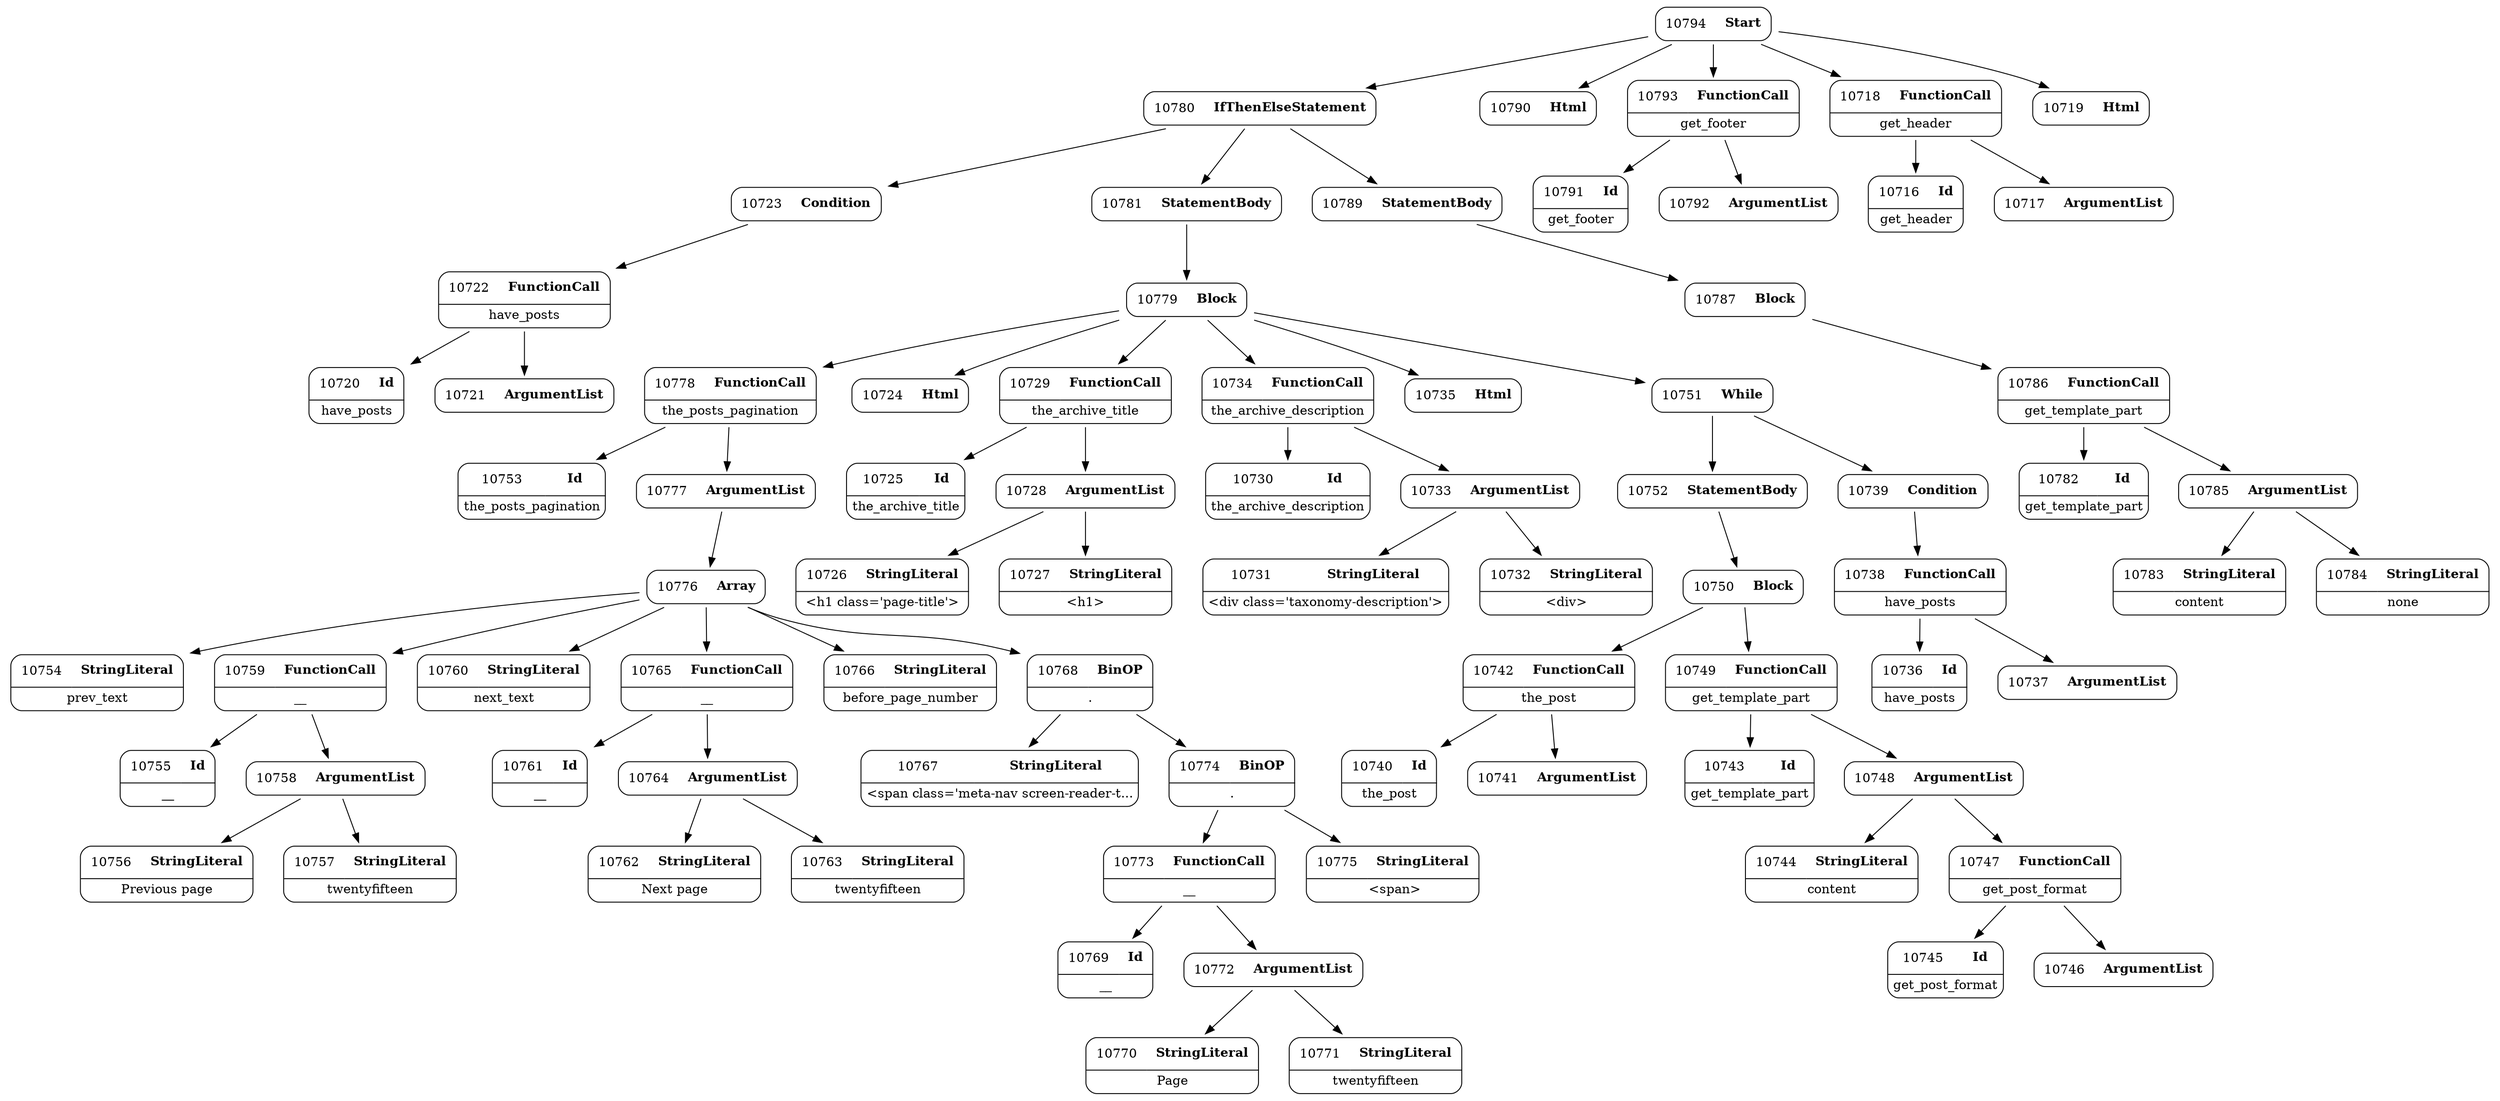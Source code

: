 digraph ast {
node [shape=none];
10752 [label=<<TABLE border='1' cellspacing='0' cellpadding='10' style='rounded' ><TR><TD border='0'>10752</TD><TD border='0'><B>StatementBody</B></TD></TR></TABLE>>];
10752 -> 10750 [weight=2];
10753 [label=<<TABLE border='1' cellspacing='0' cellpadding='10' style='rounded' ><TR><TD border='0'>10753</TD><TD border='0'><B>Id</B></TD></TR><HR/><TR><TD border='0' cellpadding='5' colspan='2'>the_posts_pagination</TD></TR></TABLE>>];
10754 [label=<<TABLE border='1' cellspacing='0' cellpadding='10' style='rounded' ><TR><TD border='0'>10754</TD><TD border='0'><B>StringLiteral</B></TD></TR><HR/><TR><TD border='0' cellpadding='5' colspan='2'>prev_text</TD></TR></TABLE>>];
10755 [label=<<TABLE border='1' cellspacing='0' cellpadding='10' style='rounded' ><TR><TD border='0'>10755</TD><TD border='0'><B>Id</B></TD></TR><HR/><TR><TD border='0' cellpadding='5' colspan='2'>__</TD></TR></TABLE>>];
10756 [label=<<TABLE border='1' cellspacing='0' cellpadding='10' style='rounded' ><TR><TD border='0'>10756</TD><TD border='0'><B>StringLiteral</B></TD></TR><HR/><TR><TD border='0' cellpadding='5' colspan='2'>Previous page</TD></TR></TABLE>>];
10757 [label=<<TABLE border='1' cellspacing='0' cellpadding='10' style='rounded' ><TR><TD border='0'>10757</TD><TD border='0'><B>StringLiteral</B></TD></TR><HR/><TR><TD border='0' cellpadding='5' colspan='2'>twentyfifteen</TD></TR></TABLE>>];
10758 [label=<<TABLE border='1' cellspacing='0' cellpadding='10' style='rounded' ><TR><TD border='0'>10758</TD><TD border='0'><B>ArgumentList</B></TD></TR></TABLE>>];
10758 -> 10756 [weight=2];
10758 -> 10757 [weight=2];
10759 [label=<<TABLE border='1' cellspacing='0' cellpadding='10' style='rounded' ><TR><TD border='0'>10759</TD><TD border='0'><B>FunctionCall</B></TD></TR><HR/><TR><TD border='0' cellpadding='5' colspan='2'>__</TD></TR></TABLE>>];
10759 -> 10755 [weight=2];
10759 -> 10758 [weight=2];
10760 [label=<<TABLE border='1' cellspacing='0' cellpadding='10' style='rounded' ><TR><TD border='0'>10760</TD><TD border='0'><B>StringLiteral</B></TD></TR><HR/><TR><TD border='0' cellpadding='5' colspan='2'>next_text</TD></TR></TABLE>>];
10761 [label=<<TABLE border='1' cellspacing='0' cellpadding='10' style='rounded' ><TR><TD border='0'>10761</TD><TD border='0'><B>Id</B></TD></TR><HR/><TR><TD border='0' cellpadding='5' colspan='2'>__</TD></TR></TABLE>>];
10762 [label=<<TABLE border='1' cellspacing='0' cellpadding='10' style='rounded' ><TR><TD border='0'>10762</TD><TD border='0'><B>StringLiteral</B></TD></TR><HR/><TR><TD border='0' cellpadding='5' colspan='2'>Next page</TD></TR></TABLE>>];
10763 [label=<<TABLE border='1' cellspacing='0' cellpadding='10' style='rounded' ><TR><TD border='0'>10763</TD><TD border='0'><B>StringLiteral</B></TD></TR><HR/><TR><TD border='0' cellpadding='5' colspan='2'>twentyfifteen</TD></TR></TABLE>>];
10764 [label=<<TABLE border='1' cellspacing='0' cellpadding='10' style='rounded' ><TR><TD border='0'>10764</TD><TD border='0'><B>ArgumentList</B></TD></TR></TABLE>>];
10764 -> 10762 [weight=2];
10764 -> 10763 [weight=2];
10765 [label=<<TABLE border='1' cellspacing='0' cellpadding='10' style='rounded' ><TR><TD border='0'>10765</TD><TD border='0'><B>FunctionCall</B></TD></TR><HR/><TR><TD border='0' cellpadding='5' colspan='2'>__</TD></TR></TABLE>>];
10765 -> 10761 [weight=2];
10765 -> 10764 [weight=2];
10766 [label=<<TABLE border='1' cellspacing='0' cellpadding='10' style='rounded' ><TR><TD border='0'>10766</TD><TD border='0'><B>StringLiteral</B></TD></TR><HR/><TR><TD border='0' cellpadding='5' colspan='2'>before_page_number</TD></TR></TABLE>>];
10767 [label=<<TABLE border='1' cellspacing='0' cellpadding='10' style='rounded' ><TR><TD border='0'>10767</TD><TD border='0'><B>StringLiteral</B></TD></TR><HR/><TR><TD border='0' cellpadding='5' colspan='2'>&lt;span class='meta-nav screen-reader-t...</TD></TR></TABLE>>];
10768 [label=<<TABLE border='1' cellspacing='0' cellpadding='10' style='rounded' ><TR><TD border='0'>10768</TD><TD border='0'><B>BinOP</B></TD></TR><HR/><TR><TD border='0' cellpadding='5' colspan='2'>.</TD></TR></TABLE>>];
10768 -> 10767 [weight=2];
10768 -> 10774 [weight=2];
10769 [label=<<TABLE border='1' cellspacing='0' cellpadding='10' style='rounded' ><TR><TD border='0'>10769</TD><TD border='0'><B>Id</B></TD></TR><HR/><TR><TD border='0' cellpadding='5' colspan='2'>__</TD></TR></TABLE>>];
10770 [label=<<TABLE border='1' cellspacing='0' cellpadding='10' style='rounded' ><TR><TD border='0'>10770</TD><TD border='0'><B>StringLiteral</B></TD></TR><HR/><TR><TD border='0' cellpadding='5' colspan='2'>Page</TD></TR></TABLE>>];
10771 [label=<<TABLE border='1' cellspacing='0' cellpadding='10' style='rounded' ><TR><TD border='0'>10771</TD><TD border='0'><B>StringLiteral</B></TD></TR><HR/><TR><TD border='0' cellpadding='5' colspan='2'>twentyfifteen</TD></TR></TABLE>>];
10772 [label=<<TABLE border='1' cellspacing='0' cellpadding='10' style='rounded' ><TR><TD border='0'>10772</TD><TD border='0'><B>ArgumentList</B></TD></TR></TABLE>>];
10772 -> 10770 [weight=2];
10772 -> 10771 [weight=2];
10773 [label=<<TABLE border='1' cellspacing='0' cellpadding='10' style='rounded' ><TR><TD border='0'>10773</TD><TD border='0'><B>FunctionCall</B></TD></TR><HR/><TR><TD border='0' cellpadding='5' colspan='2'>__</TD></TR></TABLE>>];
10773 -> 10769 [weight=2];
10773 -> 10772 [weight=2];
10774 [label=<<TABLE border='1' cellspacing='0' cellpadding='10' style='rounded' ><TR><TD border='0'>10774</TD><TD border='0'><B>BinOP</B></TD></TR><HR/><TR><TD border='0' cellpadding='5' colspan='2'>.</TD></TR></TABLE>>];
10774 -> 10773 [weight=2];
10774 -> 10775 [weight=2];
10775 [label=<<TABLE border='1' cellspacing='0' cellpadding='10' style='rounded' ><TR><TD border='0'>10775</TD><TD border='0'><B>StringLiteral</B></TD></TR><HR/><TR><TD border='0' cellpadding='5' colspan='2'> &lt;span&gt;</TD></TR></TABLE>>];
10776 [label=<<TABLE border='1' cellspacing='0' cellpadding='10' style='rounded' ><TR><TD border='0'>10776</TD><TD border='0'><B>Array</B></TD></TR></TABLE>>];
10776 -> 10754 [weight=2];
10776 -> 10759 [weight=2];
10776 -> 10760 [weight=2];
10776 -> 10765 [weight=2];
10776 -> 10766 [weight=2];
10776 -> 10768 [weight=2];
10777 [label=<<TABLE border='1' cellspacing='0' cellpadding='10' style='rounded' ><TR><TD border='0'>10777</TD><TD border='0'><B>ArgumentList</B></TD></TR></TABLE>>];
10777 -> 10776 [weight=2];
10778 [label=<<TABLE border='1' cellspacing='0' cellpadding='10' style='rounded' ><TR><TD border='0'>10778</TD><TD border='0'><B>FunctionCall</B></TD></TR><HR/><TR><TD border='0' cellpadding='5' colspan='2'>the_posts_pagination</TD></TR></TABLE>>];
10778 -> 10753 [weight=2];
10778 -> 10777 [weight=2];
10779 [label=<<TABLE border='1' cellspacing='0' cellpadding='10' style='rounded' ><TR><TD border='0'>10779</TD><TD border='0'><B>Block</B></TD></TR></TABLE>>];
10779 -> 10724 [weight=2];
10779 -> 10729 [weight=2];
10779 -> 10734 [weight=2];
10779 -> 10735 [weight=2];
10779 -> 10751 [weight=2];
10779 -> 10778 [weight=2];
10780 [label=<<TABLE border='1' cellspacing='0' cellpadding='10' style='rounded' ><TR><TD border='0'>10780</TD><TD border='0'><B>IfThenElseStatement</B></TD></TR></TABLE>>];
10780 -> 10723 [weight=2];
10780 -> 10781 [weight=2];
10780 -> 10789 [weight=2];
10781 [label=<<TABLE border='1' cellspacing='0' cellpadding='10' style='rounded' ><TR><TD border='0'>10781</TD><TD border='0'><B>StatementBody</B></TD></TR></TABLE>>];
10781 -> 10779 [weight=2];
10782 [label=<<TABLE border='1' cellspacing='0' cellpadding='10' style='rounded' ><TR><TD border='0'>10782</TD><TD border='0'><B>Id</B></TD></TR><HR/><TR><TD border='0' cellpadding='5' colspan='2'>get_template_part</TD></TR></TABLE>>];
10783 [label=<<TABLE border='1' cellspacing='0' cellpadding='10' style='rounded' ><TR><TD border='0'>10783</TD><TD border='0'><B>StringLiteral</B></TD></TR><HR/><TR><TD border='0' cellpadding='5' colspan='2'>content</TD></TR></TABLE>>];
10784 [label=<<TABLE border='1' cellspacing='0' cellpadding='10' style='rounded' ><TR><TD border='0'>10784</TD><TD border='0'><B>StringLiteral</B></TD></TR><HR/><TR><TD border='0' cellpadding='5' colspan='2'>none</TD></TR></TABLE>>];
10785 [label=<<TABLE border='1' cellspacing='0' cellpadding='10' style='rounded' ><TR><TD border='0'>10785</TD><TD border='0'><B>ArgumentList</B></TD></TR></TABLE>>];
10785 -> 10783 [weight=2];
10785 -> 10784 [weight=2];
10786 [label=<<TABLE border='1' cellspacing='0' cellpadding='10' style='rounded' ><TR><TD border='0'>10786</TD><TD border='0'><B>FunctionCall</B></TD></TR><HR/><TR><TD border='0' cellpadding='5' colspan='2'>get_template_part</TD></TR></TABLE>>];
10786 -> 10782 [weight=2];
10786 -> 10785 [weight=2];
10787 [label=<<TABLE border='1' cellspacing='0' cellpadding='10' style='rounded' ><TR><TD border='0'>10787</TD><TD border='0'><B>Block</B></TD></TR></TABLE>>];
10787 -> 10786 [weight=2];
10789 [label=<<TABLE border='1' cellspacing='0' cellpadding='10' style='rounded' ><TR><TD border='0'>10789</TD><TD border='0'><B>StatementBody</B></TD></TR></TABLE>>];
10789 -> 10787 [weight=2];
10790 [label=<<TABLE border='1' cellspacing='0' cellpadding='10' style='rounded' ><TR><TD border='0'>10790</TD><TD border='0'><B>Html</B></TD></TR></TABLE>>];
10791 [label=<<TABLE border='1' cellspacing='0' cellpadding='10' style='rounded' ><TR><TD border='0'>10791</TD><TD border='0'><B>Id</B></TD></TR><HR/><TR><TD border='0' cellpadding='5' colspan='2'>get_footer</TD></TR></TABLE>>];
10792 [label=<<TABLE border='1' cellspacing='0' cellpadding='10' style='rounded' ><TR><TD border='0'>10792</TD><TD border='0'><B>ArgumentList</B></TD></TR></TABLE>>];
10793 [label=<<TABLE border='1' cellspacing='0' cellpadding='10' style='rounded' ><TR><TD border='0'>10793</TD><TD border='0'><B>FunctionCall</B></TD></TR><HR/><TR><TD border='0' cellpadding='5' colspan='2'>get_footer</TD></TR></TABLE>>];
10793 -> 10791 [weight=2];
10793 -> 10792 [weight=2];
10794 [label=<<TABLE border='1' cellspacing='0' cellpadding='10' style='rounded' ><TR><TD border='0'>10794</TD><TD border='0'><B>Start</B></TD></TR></TABLE>>];
10794 -> 10718 [weight=2];
10794 -> 10719 [weight=2];
10794 -> 10780 [weight=2];
10794 -> 10790 [weight=2];
10794 -> 10793 [weight=2];
10716 [label=<<TABLE border='1' cellspacing='0' cellpadding='10' style='rounded' ><TR><TD border='0'>10716</TD><TD border='0'><B>Id</B></TD></TR><HR/><TR><TD border='0' cellpadding='5' colspan='2'>get_header</TD></TR></TABLE>>];
10717 [label=<<TABLE border='1' cellspacing='0' cellpadding='10' style='rounded' ><TR><TD border='0'>10717</TD><TD border='0'><B>ArgumentList</B></TD></TR></TABLE>>];
10718 [label=<<TABLE border='1' cellspacing='0' cellpadding='10' style='rounded' ><TR><TD border='0'>10718</TD><TD border='0'><B>FunctionCall</B></TD></TR><HR/><TR><TD border='0' cellpadding='5' colspan='2'>get_header</TD></TR></TABLE>>];
10718 -> 10716 [weight=2];
10718 -> 10717 [weight=2];
10719 [label=<<TABLE border='1' cellspacing='0' cellpadding='10' style='rounded' ><TR><TD border='0'>10719</TD><TD border='0'><B>Html</B></TD></TR></TABLE>>];
10720 [label=<<TABLE border='1' cellspacing='0' cellpadding='10' style='rounded' ><TR><TD border='0'>10720</TD><TD border='0'><B>Id</B></TD></TR><HR/><TR><TD border='0' cellpadding='5' colspan='2'>have_posts</TD></TR></TABLE>>];
10721 [label=<<TABLE border='1' cellspacing='0' cellpadding='10' style='rounded' ><TR><TD border='0'>10721</TD><TD border='0'><B>ArgumentList</B></TD></TR></TABLE>>];
10722 [label=<<TABLE border='1' cellspacing='0' cellpadding='10' style='rounded' ><TR><TD border='0'>10722</TD><TD border='0'><B>FunctionCall</B></TD></TR><HR/><TR><TD border='0' cellpadding='5' colspan='2'>have_posts</TD></TR></TABLE>>];
10722 -> 10720 [weight=2];
10722 -> 10721 [weight=2];
10723 [label=<<TABLE border='1' cellspacing='0' cellpadding='10' style='rounded' ><TR><TD border='0'>10723</TD><TD border='0'><B>Condition</B></TD></TR></TABLE>>];
10723 -> 10722 [weight=2];
10724 [label=<<TABLE border='1' cellspacing='0' cellpadding='10' style='rounded' ><TR><TD border='0'>10724</TD><TD border='0'><B>Html</B></TD></TR></TABLE>>];
10725 [label=<<TABLE border='1' cellspacing='0' cellpadding='10' style='rounded' ><TR><TD border='0'>10725</TD><TD border='0'><B>Id</B></TD></TR><HR/><TR><TD border='0' cellpadding='5' colspan='2'>the_archive_title</TD></TR></TABLE>>];
10726 [label=<<TABLE border='1' cellspacing='0' cellpadding='10' style='rounded' ><TR><TD border='0'>10726</TD><TD border='0'><B>StringLiteral</B></TD></TR><HR/><TR><TD border='0' cellpadding='5' colspan='2'>&lt;h1 class='page-title'&gt;</TD></TR></TABLE>>];
10727 [label=<<TABLE border='1' cellspacing='0' cellpadding='10' style='rounded' ><TR><TD border='0'>10727</TD><TD border='0'><B>StringLiteral</B></TD></TR><HR/><TR><TD border='0' cellpadding='5' colspan='2'>&lt;h1&gt;</TD></TR></TABLE>>];
10728 [label=<<TABLE border='1' cellspacing='0' cellpadding='10' style='rounded' ><TR><TD border='0'>10728</TD><TD border='0'><B>ArgumentList</B></TD></TR></TABLE>>];
10728 -> 10726 [weight=2];
10728 -> 10727 [weight=2];
10729 [label=<<TABLE border='1' cellspacing='0' cellpadding='10' style='rounded' ><TR><TD border='0'>10729</TD><TD border='0'><B>FunctionCall</B></TD></TR><HR/><TR><TD border='0' cellpadding='5' colspan='2'>the_archive_title</TD></TR></TABLE>>];
10729 -> 10725 [weight=2];
10729 -> 10728 [weight=2];
10730 [label=<<TABLE border='1' cellspacing='0' cellpadding='10' style='rounded' ><TR><TD border='0'>10730</TD><TD border='0'><B>Id</B></TD></TR><HR/><TR><TD border='0' cellpadding='5' colspan='2'>the_archive_description</TD></TR></TABLE>>];
10731 [label=<<TABLE border='1' cellspacing='0' cellpadding='10' style='rounded' ><TR><TD border='0'>10731</TD><TD border='0'><B>StringLiteral</B></TD></TR><HR/><TR><TD border='0' cellpadding='5' colspan='2'>&lt;div class='taxonomy-description'&gt;</TD></TR></TABLE>>];
10732 [label=<<TABLE border='1' cellspacing='0' cellpadding='10' style='rounded' ><TR><TD border='0'>10732</TD><TD border='0'><B>StringLiteral</B></TD></TR><HR/><TR><TD border='0' cellpadding='5' colspan='2'>&lt;div&gt;</TD></TR></TABLE>>];
10733 [label=<<TABLE border='1' cellspacing='0' cellpadding='10' style='rounded' ><TR><TD border='0'>10733</TD><TD border='0'><B>ArgumentList</B></TD></TR></TABLE>>];
10733 -> 10731 [weight=2];
10733 -> 10732 [weight=2];
10734 [label=<<TABLE border='1' cellspacing='0' cellpadding='10' style='rounded' ><TR><TD border='0'>10734</TD><TD border='0'><B>FunctionCall</B></TD></TR><HR/><TR><TD border='0' cellpadding='5' colspan='2'>the_archive_description</TD></TR></TABLE>>];
10734 -> 10730 [weight=2];
10734 -> 10733 [weight=2];
10735 [label=<<TABLE border='1' cellspacing='0' cellpadding='10' style='rounded' ><TR><TD border='0'>10735</TD><TD border='0'><B>Html</B></TD></TR></TABLE>>];
10736 [label=<<TABLE border='1' cellspacing='0' cellpadding='10' style='rounded' ><TR><TD border='0'>10736</TD><TD border='0'><B>Id</B></TD></TR><HR/><TR><TD border='0' cellpadding='5' colspan='2'>have_posts</TD></TR></TABLE>>];
10737 [label=<<TABLE border='1' cellspacing='0' cellpadding='10' style='rounded' ><TR><TD border='0'>10737</TD><TD border='0'><B>ArgumentList</B></TD></TR></TABLE>>];
10738 [label=<<TABLE border='1' cellspacing='0' cellpadding='10' style='rounded' ><TR><TD border='0'>10738</TD><TD border='0'><B>FunctionCall</B></TD></TR><HR/><TR><TD border='0' cellpadding='5' colspan='2'>have_posts</TD></TR></TABLE>>];
10738 -> 10736 [weight=2];
10738 -> 10737 [weight=2];
10739 [label=<<TABLE border='1' cellspacing='0' cellpadding='10' style='rounded' ><TR><TD border='0'>10739</TD><TD border='0'><B>Condition</B></TD></TR></TABLE>>];
10739 -> 10738 [weight=2];
10740 [label=<<TABLE border='1' cellspacing='0' cellpadding='10' style='rounded' ><TR><TD border='0'>10740</TD><TD border='0'><B>Id</B></TD></TR><HR/><TR><TD border='0' cellpadding='5' colspan='2'>the_post</TD></TR></TABLE>>];
10741 [label=<<TABLE border='1' cellspacing='0' cellpadding='10' style='rounded' ><TR><TD border='0'>10741</TD><TD border='0'><B>ArgumentList</B></TD></TR></TABLE>>];
10742 [label=<<TABLE border='1' cellspacing='0' cellpadding='10' style='rounded' ><TR><TD border='0'>10742</TD><TD border='0'><B>FunctionCall</B></TD></TR><HR/><TR><TD border='0' cellpadding='5' colspan='2'>the_post</TD></TR></TABLE>>];
10742 -> 10740 [weight=2];
10742 -> 10741 [weight=2];
10743 [label=<<TABLE border='1' cellspacing='0' cellpadding='10' style='rounded' ><TR><TD border='0'>10743</TD><TD border='0'><B>Id</B></TD></TR><HR/><TR><TD border='0' cellpadding='5' colspan='2'>get_template_part</TD></TR></TABLE>>];
10744 [label=<<TABLE border='1' cellspacing='0' cellpadding='10' style='rounded' ><TR><TD border='0'>10744</TD><TD border='0'><B>StringLiteral</B></TD></TR><HR/><TR><TD border='0' cellpadding='5' colspan='2'>content</TD></TR></TABLE>>];
10745 [label=<<TABLE border='1' cellspacing='0' cellpadding='10' style='rounded' ><TR><TD border='0'>10745</TD><TD border='0'><B>Id</B></TD></TR><HR/><TR><TD border='0' cellpadding='5' colspan='2'>get_post_format</TD></TR></TABLE>>];
10746 [label=<<TABLE border='1' cellspacing='0' cellpadding='10' style='rounded' ><TR><TD border='0'>10746</TD><TD border='0'><B>ArgumentList</B></TD></TR></TABLE>>];
10747 [label=<<TABLE border='1' cellspacing='0' cellpadding='10' style='rounded' ><TR><TD border='0'>10747</TD><TD border='0'><B>FunctionCall</B></TD></TR><HR/><TR><TD border='0' cellpadding='5' colspan='2'>get_post_format</TD></TR></TABLE>>];
10747 -> 10745 [weight=2];
10747 -> 10746 [weight=2];
10748 [label=<<TABLE border='1' cellspacing='0' cellpadding='10' style='rounded' ><TR><TD border='0'>10748</TD><TD border='0'><B>ArgumentList</B></TD></TR></TABLE>>];
10748 -> 10744 [weight=2];
10748 -> 10747 [weight=2];
10749 [label=<<TABLE border='1' cellspacing='0' cellpadding='10' style='rounded' ><TR><TD border='0'>10749</TD><TD border='0'><B>FunctionCall</B></TD></TR><HR/><TR><TD border='0' cellpadding='5' colspan='2'>get_template_part</TD></TR></TABLE>>];
10749 -> 10743 [weight=2];
10749 -> 10748 [weight=2];
10750 [label=<<TABLE border='1' cellspacing='0' cellpadding='10' style='rounded' ><TR><TD border='0'>10750</TD><TD border='0'><B>Block</B></TD></TR></TABLE>>];
10750 -> 10742 [weight=2];
10750 -> 10749 [weight=2];
10751 [label=<<TABLE border='1' cellspacing='0' cellpadding='10' style='rounded' ><TR><TD border='0'>10751</TD><TD border='0'><B>While</B></TD></TR></TABLE>>];
10751 -> 10739 [weight=2];
10751 -> 10752 [weight=2];
}
